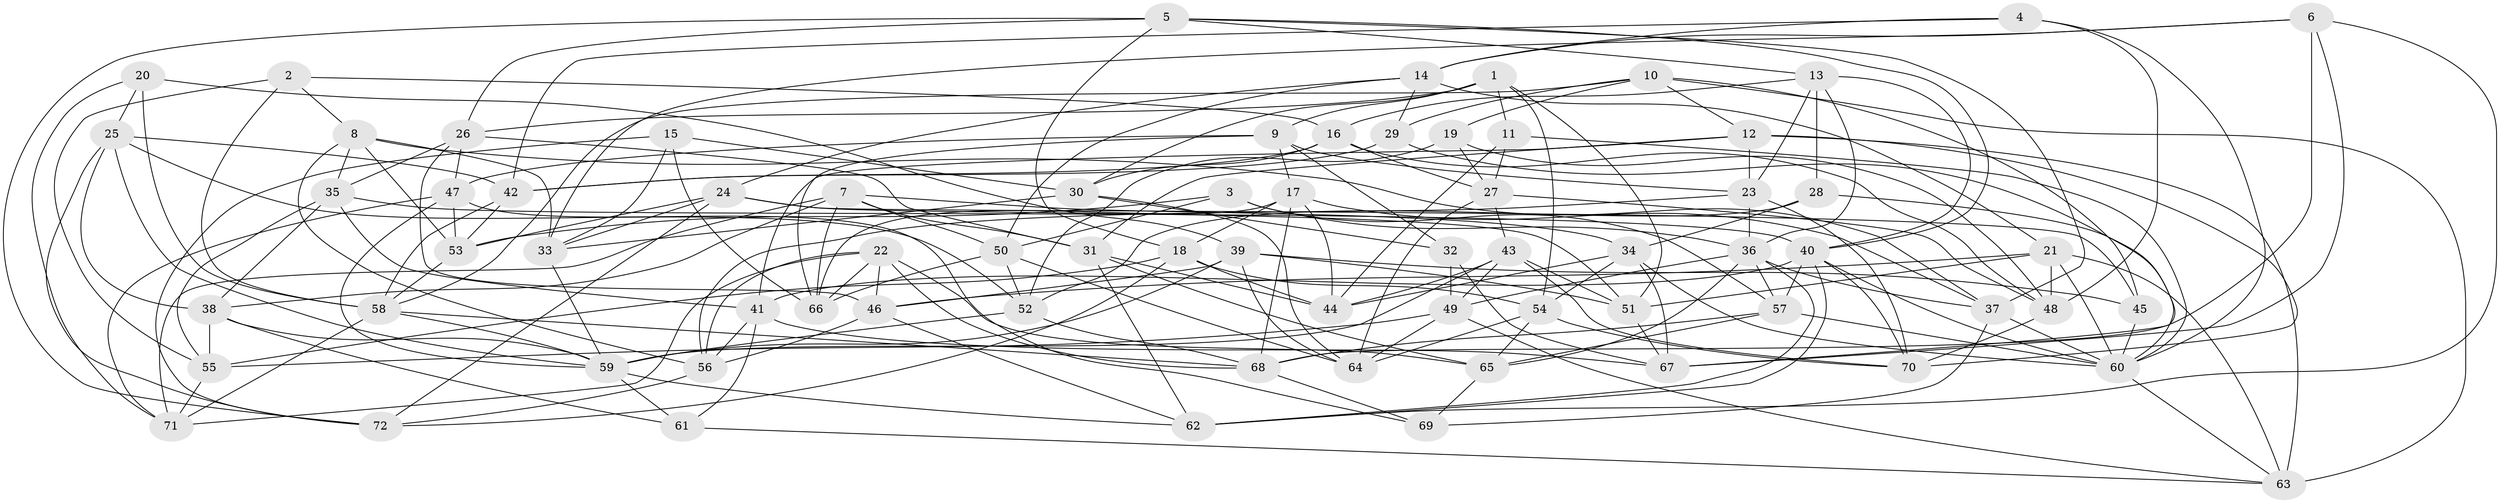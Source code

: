 // original degree distribution, {4: 1.0}
// Generated by graph-tools (version 1.1) at 2025/50/03/09/25 03:50:47]
// undirected, 72 vertices, 210 edges
graph export_dot {
graph [start="1"]
  node [color=gray90,style=filled];
  1;
  2;
  3;
  4;
  5;
  6;
  7;
  8;
  9;
  10;
  11;
  12;
  13;
  14;
  15;
  16;
  17;
  18;
  19;
  20;
  21;
  22;
  23;
  24;
  25;
  26;
  27;
  28;
  29;
  30;
  31;
  32;
  33;
  34;
  35;
  36;
  37;
  38;
  39;
  40;
  41;
  42;
  43;
  44;
  45;
  46;
  47;
  48;
  49;
  50;
  51;
  52;
  53;
  54;
  55;
  56;
  57;
  58;
  59;
  60;
  61;
  62;
  63;
  64;
  65;
  66;
  67;
  68;
  69;
  70;
  71;
  72;
  1 -- 9 [weight=1.0];
  1 -- 11 [weight=1.0];
  1 -- 26 [weight=1.0];
  1 -- 30 [weight=1.0];
  1 -- 51 [weight=1.0];
  1 -- 54 [weight=1.0];
  2 -- 8 [weight=1.0];
  2 -- 16 [weight=1.0];
  2 -- 55 [weight=1.0];
  2 -- 58 [weight=1.0];
  3 -- 36 [weight=1.0];
  3 -- 50 [weight=1.0];
  3 -- 53 [weight=1.0];
  3 -- 57 [weight=1.0];
  4 -- 14 [weight=1.0];
  4 -- 42 [weight=1.0];
  4 -- 48 [weight=1.0];
  4 -- 60 [weight=1.0];
  5 -- 13 [weight=1.0];
  5 -- 18 [weight=1.0];
  5 -- 26 [weight=1.0];
  5 -- 37 [weight=1.0];
  5 -- 40 [weight=1.0];
  5 -- 72 [weight=1.0];
  6 -- 14 [weight=1.0];
  6 -- 33 [weight=1.0];
  6 -- 62 [weight=1.0];
  6 -- 67 [weight=1.0];
  6 -- 68 [weight=2.0];
  7 -- 31 [weight=1.0];
  7 -- 34 [weight=1.0];
  7 -- 38 [weight=1.0];
  7 -- 50 [weight=1.0];
  7 -- 66 [weight=1.0];
  7 -- 71 [weight=1.0];
  8 -- 33 [weight=1.0];
  8 -- 35 [weight=1.0];
  8 -- 37 [weight=1.0];
  8 -- 53 [weight=1.0];
  8 -- 56 [weight=1.0];
  9 -- 17 [weight=1.0];
  9 -- 23 [weight=1.0];
  9 -- 32 [weight=1.0];
  9 -- 47 [weight=1.0];
  9 -- 66 [weight=1.0];
  10 -- 12 [weight=1.0];
  10 -- 19 [weight=1.0];
  10 -- 29 [weight=1.0];
  10 -- 45 [weight=1.0];
  10 -- 58 [weight=1.0];
  10 -- 63 [weight=1.0];
  11 -- 27 [weight=1.0];
  11 -- 44 [weight=1.0];
  11 -- 60 [weight=1.0];
  12 -- 23 [weight=1.0];
  12 -- 31 [weight=1.0];
  12 -- 41 [weight=1.0];
  12 -- 63 [weight=1.0];
  12 -- 70 [weight=1.0];
  13 -- 16 [weight=1.0];
  13 -- 23 [weight=1.0];
  13 -- 28 [weight=1.0];
  13 -- 36 [weight=1.0];
  13 -- 40 [weight=1.0];
  14 -- 21 [weight=1.0];
  14 -- 24 [weight=1.0];
  14 -- 29 [weight=1.0];
  14 -- 50 [weight=1.0];
  15 -- 30 [weight=1.0];
  15 -- 33 [weight=1.0];
  15 -- 66 [weight=1.0];
  15 -- 72 [weight=1.0];
  16 -- 27 [weight=1.0];
  16 -- 30 [weight=1.0];
  16 -- 42 [weight=1.0];
  16 -- 48 [weight=1.0];
  17 -- 18 [weight=1.0];
  17 -- 37 [weight=1.0];
  17 -- 44 [weight=1.0];
  17 -- 66 [weight=1.0];
  17 -- 68 [weight=1.0];
  18 -- 44 [weight=1.0];
  18 -- 54 [weight=1.0];
  18 -- 55 [weight=1.0];
  18 -- 72 [weight=1.0];
  19 -- 27 [weight=1.0];
  19 -- 48 [weight=1.0];
  19 -- 52 [weight=1.0];
  20 -- 25 [weight=1.0];
  20 -- 39 [weight=1.0];
  20 -- 58 [weight=1.0];
  20 -- 71 [weight=1.0];
  21 -- 46 [weight=1.0];
  21 -- 48 [weight=1.0];
  21 -- 51 [weight=1.0];
  21 -- 60 [weight=1.0];
  21 -- 63 [weight=1.0];
  22 -- 46 [weight=1.0];
  22 -- 56 [weight=1.0];
  22 -- 65 [weight=1.0];
  22 -- 66 [weight=1.0];
  22 -- 68 [weight=1.0];
  22 -- 71 [weight=1.0];
  23 -- 36 [weight=1.0];
  23 -- 56 [weight=1.0];
  23 -- 70 [weight=1.0];
  24 -- 33 [weight=1.0];
  24 -- 45 [weight=1.0];
  24 -- 51 [weight=1.0];
  24 -- 53 [weight=1.0];
  24 -- 72 [weight=1.0];
  25 -- 38 [weight=1.0];
  25 -- 42 [weight=1.0];
  25 -- 52 [weight=1.0];
  25 -- 59 [weight=1.0];
  25 -- 72 [weight=1.0];
  26 -- 31 [weight=1.0];
  26 -- 35 [weight=1.0];
  26 -- 46 [weight=1.0];
  26 -- 47 [weight=1.0];
  27 -- 43 [weight=1.0];
  27 -- 48 [weight=1.0];
  27 -- 64 [weight=1.0];
  28 -- 34 [weight=1.0];
  28 -- 52 [weight=1.0];
  28 -- 60 [weight=1.0];
  29 -- 42 [weight=1.0];
  29 -- 67 [weight=1.0];
  30 -- 32 [weight=1.0];
  30 -- 33 [weight=1.0];
  30 -- 64 [weight=1.0];
  31 -- 44 [weight=1.0];
  31 -- 62 [weight=1.0];
  31 -- 65 [weight=1.0];
  32 -- 49 [weight=1.0];
  32 -- 67 [weight=1.0];
  33 -- 59 [weight=1.0];
  34 -- 44 [weight=1.0];
  34 -- 54 [weight=1.0];
  34 -- 60 [weight=1.0];
  34 -- 67 [weight=1.0];
  35 -- 38 [weight=1.0];
  35 -- 40 [weight=1.0];
  35 -- 41 [weight=1.0];
  35 -- 55 [weight=1.0];
  36 -- 37 [weight=1.0];
  36 -- 49 [weight=1.0];
  36 -- 57 [weight=1.0];
  36 -- 62 [weight=1.0];
  36 -- 65 [weight=1.0];
  37 -- 60 [weight=1.0];
  37 -- 69 [weight=1.0];
  38 -- 55 [weight=1.0];
  38 -- 59 [weight=1.0];
  38 -- 61 [weight=1.0];
  39 -- 45 [weight=1.0];
  39 -- 46 [weight=1.0];
  39 -- 51 [weight=1.0];
  39 -- 59 [weight=1.0];
  39 -- 64 [weight=1.0];
  40 -- 41 [weight=1.0];
  40 -- 57 [weight=1.0];
  40 -- 60 [weight=1.0];
  40 -- 62 [weight=1.0];
  40 -- 70 [weight=1.0];
  41 -- 56 [weight=1.0];
  41 -- 61 [weight=1.0];
  41 -- 67 [weight=1.0];
  42 -- 53 [weight=1.0];
  42 -- 58 [weight=1.0];
  43 -- 44 [weight=1.0];
  43 -- 49 [weight=1.0];
  43 -- 51 [weight=1.0];
  43 -- 59 [weight=1.0];
  43 -- 70 [weight=1.0];
  45 -- 60 [weight=1.0];
  46 -- 56 [weight=1.0];
  46 -- 62 [weight=1.0];
  47 -- 53 [weight=1.0];
  47 -- 59 [weight=1.0];
  47 -- 69 [weight=1.0];
  47 -- 71 [weight=1.0];
  48 -- 70 [weight=1.0];
  49 -- 55 [weight=1.0];
  49 -- 63 [weight=1.0];
  49 -- 64 [weight=1.0];
  50 -- 52 [weight=1.0];
  50 -- 64 [weight=1.0];
  50 -- 66 [weight=1.0];
  51 -- 67 [weight=1.0];
  52 -- 59 [weight=1.0];
  52 -- 68 [weight=1.0];
  53 -- 58 [weight=1.0];
  54 -- 64 [weight=1.0];
  54 -- 65 [weight=1.0];
  54 -- 70 [weight=1.0];
  55 -- 71 [weight=1.0];
  56 -- 72 [weight=1.0];
  57 -- 60 [weight=1.0];
  57 -- 65 [weight=1.0];
  57 -- 68 [weight=1.0];
  58 -- 59 [weight=1.0];
  58 -- 68 [weight=1.0];
  58 -- 71 [weight=1.0];
  59 -- 61 [weight=1.0];
  59 -- 62 [weight=1.0];
  60 -- 63 [weight=1.0];
  61 -- 63 [weight=1.0];
  65 -- 69 [weight=1.0];
  68 -- 69 [weight=1.0];
}
